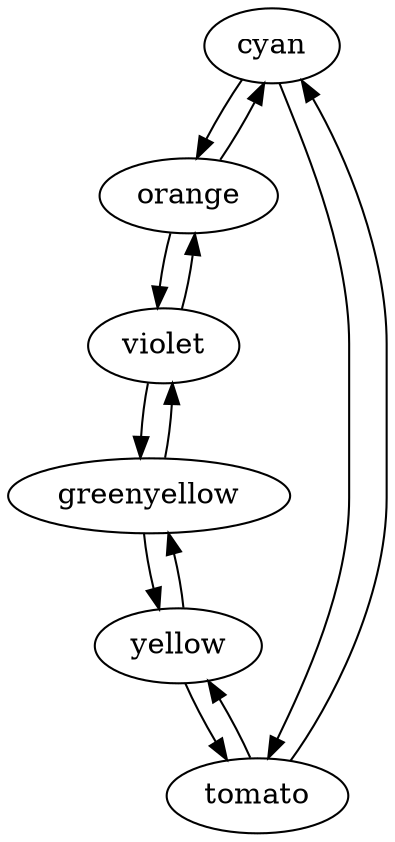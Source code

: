 digraph g
{

  /* list of nodes */
  "cyan";
  "greenyellow";
  "orange";
  "tomato";
  "violet";
  "yellow";

  /* list of edges */
  "cyan" -> "orange";
  "cyan" -> "tomato";
  "greenyellow" -> "violet";
  "greenyellow" -> "yellow";
  "orange" -> "cyan";
  "orange" -> "violet";
  "tomato" -> "cyan";
  "tomato" -> "yellow";
  "violet" -> "greenyellow";
  "violet" -> "orange";
  "yellow" -> "greenyellow";
  "yellow" -> "tomato";
}

